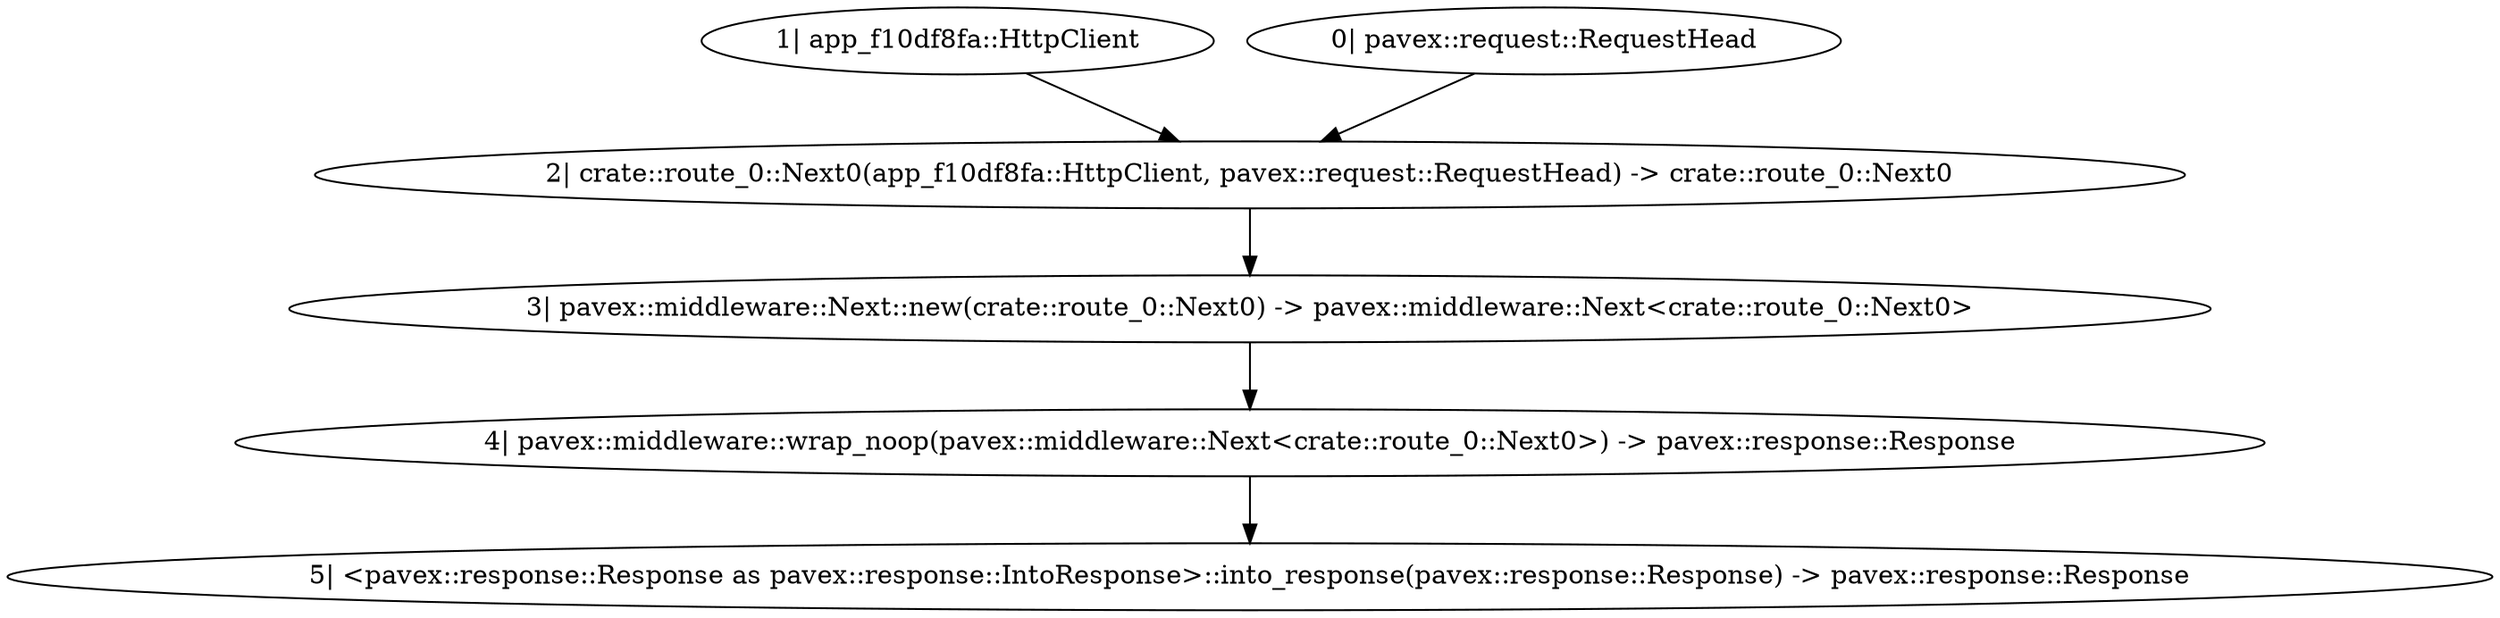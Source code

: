 digraph "GET /home - 0" {
    0 [ label = "4| pavex::middleware::wrap_noop(pavex::middleware::Next<crate::route_0::Next0>) -> pavex::response::Response"]
    1 [ label = "3| pavex::middleware::Next::new(crate::route_0::Next0) -> pavex::middleware::Next<crate::route_0::Next0>"]
    2 [ label = "2| crate::route_0::Next0(app_f10df8fa::HttpClient, pavex::request::RequestHead) -> crate::route_0::Next0"]
    3 [ label = "1| app_f10df8fa::HttpClient"]
    4 [ label = "0| pavex::request::RequestHead"]
    5 [ label = "5| <pavex::response::Response as pavex::response::IntoResponse>::into_response(pavex::response::Response) -> pavex::response::Response"]
    1 -> 0 [ ]
    2 -> 1 [ ]
    4 -> 2 [ ]
    3 -> 2 [ ]
    0 -> 5 [ ]
}

digraph "GET /home - 1" {
    0 [ label = "10| app_f10df8fa::stream_file(std::path::PathBuf, app_f10df8fa::Logger, app_f10df8fa::HttpClient) -> pavex::response::Response"]
    1 [ label = "9| core::prelude::rust_2015::Result<std::path::PathBuf, app_f10df8fa::ExtractPathError<alloc::string::String>> -> std::path::PathBuf"]
    2 [ label = "8| app_f10df8fa::logger() -> app_f10df8fa::Logger"]
    3 [ label = "7| app_f10df8fa::HttpClient"]
    4 [ label = "1| app_f10df8fa::extract_path(pavex::request::RequestHead) -> core::prelude::rust_2015::Result<std::path::PathBuf, app_f10df8fa::ExtractPathError<alloc::string::String>>"]
    5 [ label = "0| pavex::request::RequestHead"]
    6 [ label = "11| <pavex::response::Response as pavex::response::IntoResponse>::into_response(pavex::response::Response) -> pavex::response::Response"]
    7 [ label = "3| core::prelude::rust_2015::Result<std::path::PathBuf, app_f10df8fa::ExtractPathError<alloc::string::String>> -> app_f10df8fa::ExtractPathError<alloc::string::String>"]
    8 [ label = "5| app_f10df8fa::handle_extract_path_error(&app_f10df8fa::ExtractPathError<alloc::string::String>, app_f10df8fa::Logger) -> pavex::response::Response"]
    9 [ label = "4| app_f10df8fa::logger() -> app_f10df8fa::Logger"]
    10 [ label = "6| <pavex::response::Response as pavex::response::IntoResponse>::into_response(pavex::response::Response) -> pavex::response::Response"]
    11 [ label = "2| `match`"]
    3 -> 0 [ ]
    2 -> 0 [ ]
    1 -> 0 [ ]
    11 -> 7 [ ]
    5 -> 4 [ ]
    11 -> 1 [ ]
    0 -> 6 [ ]
    7 -> 8 [ label = "&"]
    9 -> 8 [ ]
    8 -> 10 [ ]
    4 -> 11 [ ]
}

digraph "* /home - 0" {
    0 [ label = "3| pavex::middleware::wrap_noop(pavex::middleware::Next<crate::route_1::Next0<'a>>) -> pavex::response::Response"]
    1 [ label = "2| pavex::middleware::Next::new(crate::route_1::Next0<'a>) -> pavex::middleware::Next<crate::route_1::Next0<'a>>"]
    2 [ label = "1| crate::route_1::Next0(&'a pavex::router::AllowedMethods) -> crate::route_1::Next0<'a>"]
    4 [ label = "4| <pavex::response::Response as pavex::response::IntoResponse>::into_response(pavex::response::Response) -> pavex::response::Response"]
    5 [ label = "0| &pavex::router::AllowedMethods"]
    1 -> 0 [ ]
    2 -> 1 [ ]
    0 -> 4 [ ]
    5 -> 2 [ ]
}

digraph "* /home - 1" {
    0 [ label = "1| pavex::router::default_fallback(&pavex::router::AllowedMethods) -> pavex::response::Response"]
    2 [ label = "2| <pavex::response::Response as pavex::response::IntoResponse>::into_response(pavex::response::Response) -> pavex::response::Response"]
    3 [ label = "0| &pavex::router::AllowedMethods"]
    0 -> 2 [ ]
    3 -> 0 [ ]
}

digraph app_state {
    0 [ label = "2| crate::ApplicationState(app_f10df8fa::HttpClient) -> crate::ApplicationState"]
    1 [ label = "1| app_f10df8fa::http_client(app_f10df8fa::Config) -> app_f10df8fa::HttpClient"]
    2 [ label = "0| app_f10df8fa::Config"]
    1 -> 0 [ ]
    2 -> 1 [ ]
}
